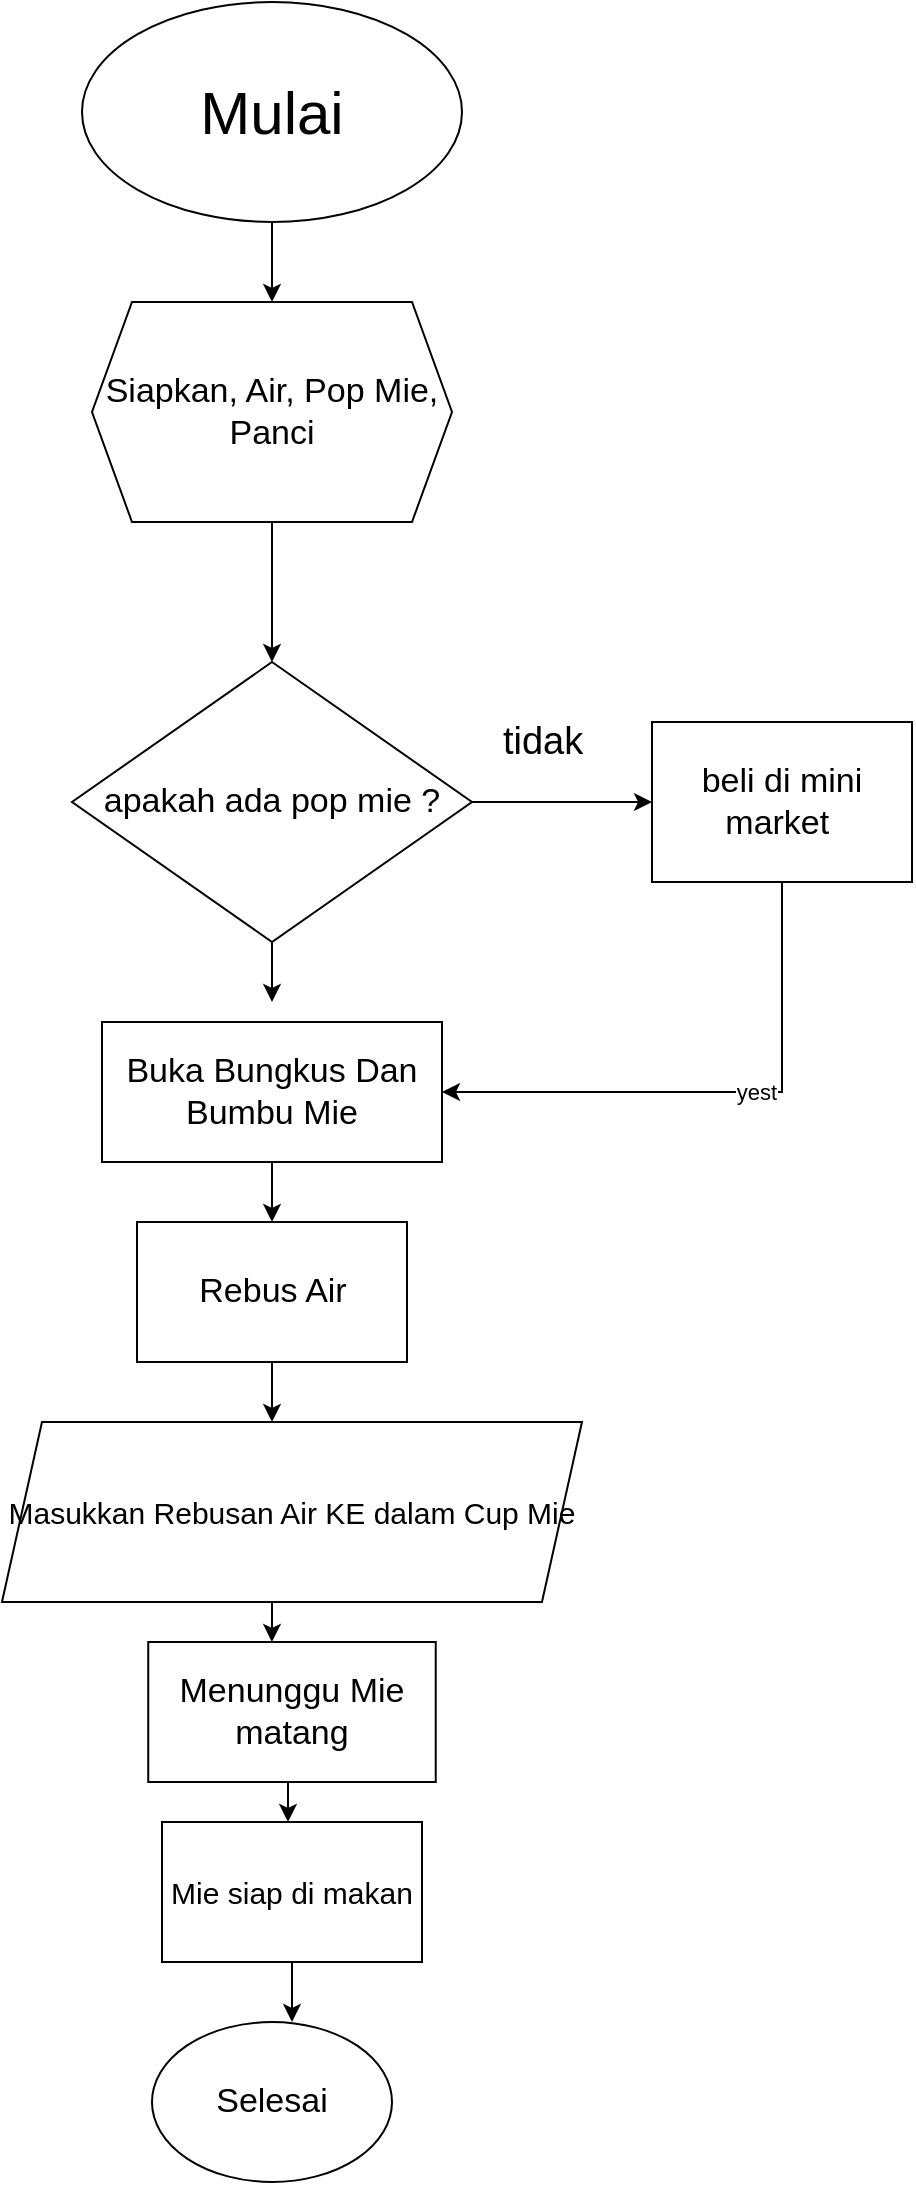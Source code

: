 <mxfile version="21.6.8" type="device">
  <diagram id="kgpKYQtTHZ0yAKxKKP6v" name="Page-1">
    <mxGraphModel dx="1080" dy="645" grid="1" gridSize="10" guides="1" tooltips="1" connect="1" arrows="1" fold="1" page="1" pageScale="1" pageWidth="850" pageHeight="1100" math="0" shadow="0">
      <root>
        <mxCell id="0" />
        <mxCell id="1" parent="0" />
        <mxCell id="PeCGJ06TXOLZpOecFhSK-28" value="Teh Starbuck" style="text;html=1;align=center;verticalAlign=middle;resizable=0;points=[];autosize=1;strokeColor=none;fillColor=none;" parent="1" vertex="1">
          <mxGeometry x="425" y="100" width="90" height="30" as="geometry" />
        </mxCell>
        <mxCell id="PeCGJ06TXOLZpOecFhSK-32" value="" style="edgeStyle=orthogonalEdgeStyle;rounded=0;orthogonalLoop=1;jettySize=auto;html=1;entryX=0.5;entryY=0;entryDx=0;entryDy=0;" parent="1" source="PeCGJ06TXOLZpOecFhSK-30" target="PeCGJ06TXOLZpOecFhSK-43" edge="1">
          <mxGeometry relative="1" as="geometry" />
        </mxCell>
        <mxCell id="PeCGJ06TXOLZpOecFhSK-30" value="&lt;font style=&quot;font-size: 30px;&quot;&gt;Mulai&lt;/font&gt;" style="ellipse;whiteSpace=wrap;html=1;" parent="1" vertex="1">
          <mxGeometry x="365" y="70" width="190" height="110" as="geometry" />
        </mxCell>
        <mxCell id="PeCGJ06TXOLZpOecFhSK-47" style="edgeStyle=orthogonalEdgeStyle;rounded=0;orthogonalLoop=1;jettySize=auto;html=1;entryX=0;entryY=0.5;entryDx=0;entryDy=0;" parent="1" source="PeCGJ06TXOLZpOecFhSK-42" target="PeCGJ06TXOLZpOecFhSK-46" edge="1">
          <mxGeometry relative="1" as="geometry" />
        </mxCell>
        <mxCell id="PeCGJ06TXOLZpOecFhSK-44" style="edgeStyle=orthogonalEdgeStyle;rounded=0;orthogonalLoop=1;jettySize=auto;html=1;entryX=0.5;entryY=0;entryDx=0;entryDy=0;" parent="1" source="PeCGJ06TXOLZpOecFhSK-43" target="PeCGJ06TXOLZpOecFhSK-42" edge="1">
          <mxGeometry relative="1" as="geometry" />
        </mxCell>
        <mxCell id="PeCGJ06TXOLZpOecFhSK-43" value="&lt;font style=&quot;font-size: 17px;&quot;&gt;Siapkan, Air, Pop Mie, Panci&lt;/font&gt;" style="shape=hexagon;perimeter=hexagonPerimeter2;whiteSpace=wrap;html=1;fixedSize=1;" parent="1" vertex="1">
          <mxGeometry x="370" y="220" width="180" height="110" as="geometry" />
        </mxCell>
        <mxCell id="AgGkoCsOweHNP-nbP5R2-15" style="edgeStyle=orthogonalEdgeStyle;rounded=0;orthogonalLoop=1;jettySize=auto;html=1;entryX=1;entryY=0.5;entryDx=0;entryDy=0;" edge="1" parent="1" source="PeCGJ06TXOLZpOecFhSK-46" target="AgGkoCsOweHNP-nbP5R2-3">
          <mxGeometry relative="1" as="geometry">
            <Array as="points">
              <mxPoint x="715" y="615" />
            </Array>
          </mxGeometry>
        </mxCell>
        <mxCell id="AgGkoCsOweHNP-nbP5R2-16" value="yest" style="edgeLabel;html=1;align=center;verticalAlign=middle;resizable=0;points=[];" vertex="1" connectable="0" parent="AgGkoCsOweHNP-nbP5R2-15">
          <mxGeometry x="-0.14" relative="1" as="geometry">
            <mxPoint as="offset" />
          </mxGeometry>
        </mxCell>
        <mxCell id="PeCGJ06TXOLZpOecFhSK-46" value="&lt;font style=&quot;font-size: 17px;&quot;&gt;beli di mini market&amp;nbsp;&lt;/font&gt;" style="rounded=0;whiteSpace=wrap;html=1;" parent="1" vertex="1">
          <mxGeometry x="650" y="430" width="130" height="80" as="geometry" />
        </mxCell>
        <mxCell id="AgGkoCsOweHNP-nbP5R2-1" style="edgeStyle=orthogonalEdgeStyle;rounded=0;orthogonalLoop=1;jettySize=auto;html=1;exitX=0.5;exitY=1;exitDx=0;exitDy=0;" edge="1" parent="1" source="PeCGJ06TXOLZpOecFhSK-42">
          <mxGeometry relative="1" as="geometry">
            <mxPoint x="460" y="570" as="targetPoint" />
          </mxGeometry>
        </mxCell>
        <mxCell id="PeCGJ06TXOLZpOecFhSK-42" value="&lt;font style=&quot;font-size: 17px;&quot;&gt;apakah ada pop mie ?&lt;/font&gt;" style="rhombus;whiteSpace=wrap;html=1;" parent="1" vertex="1">
          <mxGeometry x="360" y="400" width="200" height="140" as="geometry" />
        </mxCell>
        <mxCell id="AgGkoCsOweHNP-nbP5R2-2" value="&lt;font style=&quot;font-size: 19px;&quot;&gt;tidak&lt;/font&gt;" style="text;html=1;align=center;verticalAlign=middle;resizable=0;points=[];autosize=1;strokeColor=none;fillColor=none;" vertex="1" parent="1">
          <mxGeometry x="565" y="420" width="60" height="40" as="geometry" />
        </mxCell>
        <mxCell id="AgGkoCsOweHNP-nbP5R2-4" style="edgeStyle=orthogonalEdgeStyle;rounded=0;orthogonalLoop=1;jettySize=auto;html=1;exitX=0.5;exitY=1;exitDx=0;exitDy=0;" edge="1" parent="1" source="AgGkoCsOweHNP-nbP5R2-3">
          <mxGeometry relative="1" as="geometry">
            <mxPoint x="460" y="680" as="targetPoint" />
          </mxGeometry>
        </mxCell>
        <mxCell id="AgGkoCsOweHNP-nbP5R2-3" value="&lt;font style=&quot;font-size: 17px;&quot;&gt;Buka Bungkus Dan Bumbu Mie&lt;/font&gt;" style="rounded=0;whiteSpace=wrap;html=1;" vertex="1" parent="1">
          <mxGeometry x="375" y="580" width="170" height="70" as="geometry" />
        </mxCell>
        <mxCell id="AgGkoCsOweHNP-nbP5R2-6" style="edgeStyle=orthogonalEdgeStyle;rounded=0;orthogonalLoop=1;jettySize=auto;html=1;exitX=0.5;exitY=1;exitDx=0;exitDy=0;" edge="1" parent="1" source="AgGkoCsOweHNP-nbP5R2-5">
          <mxGeometry relative="1" as="geometry">
            <mxPoint x="460" y="780" as="targetPoint" />
          </mxGeometry>
        </mxCell>
        <mxCell id="AgGkoCsOweHNP-nbP5R2-5" value="&lt;font style=&quot;font-size: 17px;&quot;&gt;Rebus Air&lt;/font&gt;" style="rounded=0;whiteSpace=wrap;html=1;" vertex="1" parent="1">
          <mxGeometry x="392.5" y="680" width="135" height="70" as="geometry" />
        </mxCell>
        <mxCell id="AgGkoCsOweHNP-nbP5R2-8" style="edgeStyle=orthogonalEdgeStyle;rounded=0;orthogonalLoop=1;jettySize=auto;html=1;exitX=0.5;exitY=1;exitDx=0;exitDy=0;entryX=0.43;entryY=0;entryDx=0;entryDy=0;entryPerimeter=0;" edge="1" parent="1" source="AgGkoCsOweHNP-nbP5R2-7" target="AgGkoCsOweHNP-nbP5R2-9">
          <mxGeometry relative="1" as="geometry">
            <mxPoint x="463" y="880" as="targetPoint" />
            <Array as="points">
              <mxPoint x="460" y="880" />
            </Array>
          </mxGeometry>
        </mxCell>
        <mxCell id="AgGkoCsOweHNP-nbP5R2-7" value="&lt;font style=&quot;font-size: 17px;&quot;&gt;Masukkan Rebusan Air KE dalam Cup Mie&lt;/font&gt;" style="rounded=0;whiteSpace=wrap;html=1;" vertex="1" parent="1">
          <mxGeometry x="390" y="780" width="140" height="70" as="geometry" />
        </mxCell>
        <mxCell id="AgGkoCsOweHNP-nbP5R2-10" style="edgeStyle=orthogonalEdgeStyle;rounded=0;orthogonalLoop=1;jettySize=auto;html=1;exitX=0.5;exitY=1;exitDx=0;exitDy=0;" edge="1" parent="1" source="AgGkoCsOweHNP-nbP5R2-9">
          <mxGeometry relative="1" as="geometry">
            <mxPoint x="468" y="980" as="targetPoint" />
            <Array as="points">
              <mxPoint x="468" y="970" />
              <mxPoint x="468" y="970" />
            </Array>
          </mxGeometry>
        </mxCell>
        <mxCell id="AgGkoCsOweHNP-nbP5R2-9" value="&lt;span style=&quot;font-size: 17px;&quot;&gt;Menunggu Mie matang&lt;/span&gt;" style="rounded=0;whiteSpace=wrap;html=1;" vertex="1" parent="1">
          <mxGeometry x="398.12" y="890" width="143.75" height="70" as="geometry" />
        </mxCell>
        <mxCell id="AgGkoCsOweHNP-nbP5R2-12" style="edgeStyle=orthogonalEdgeStyle;rounded=0;orthogonalLoop=1;jettySize=auto;html=1;exitX=0.5;exitY=1;exitDx=0;exitDy=0;" edge="1" parent="1" source="AgGkoCsOweHNP-nbP5R2-11">
          <mxGeometry relative="1" as="geometry">
            <mxPoint x="470" y="1080" as="targetPoint" />
          </mxGeometry>
        </mxCell>
        <mxCell id="AgGkoCsOweHNP-nbP5R2-11" value="&lt;font style=&quot;font-size: 15px;&quot;&gt;Mie siap di makan&lt;/font&gt;" style="rounded=0;whiteSpace=wrap;html=1;" vertex="1" parent="1">
          <mxGeometry x="405" y="980" width="130" height="70" as="geometry" />
        </mxCell>
        <mxCell id="AgGkoCsOweHNP-nbP5R2-14" value="&lt;font style=&quot;font-size: 17px;&quot;&gt;Selesai&lt;/font&gt;" style="ellipse;whiteSpace=wrap;html=1;" vertex="1" parent="1">
          <mxGeometry x="400" y="1080" width="120" height="80" as="geometry" />
        </mxCell>
        <mxCell id="AgGkoCsOweHNP-nbP5R2-17" value="&lt;font style=&quot;font-size: 15px;&quot;&gt;Masukkan Rebusan Air KE dalam Cup Mie&lt;/font&gt;" style="shape=parallelogram;perimeter=parallelogramPerimeter;whiteSpace=wrap;html=1;fixedSize=1;" vertex="1" parent="1">
          <mxGeometry x="324.99" y="780" width="290" height="90" as="geometry" />
        </mxCell>
      </root>
    </mxGraphModel>
  </diagram>
</mxfile>
